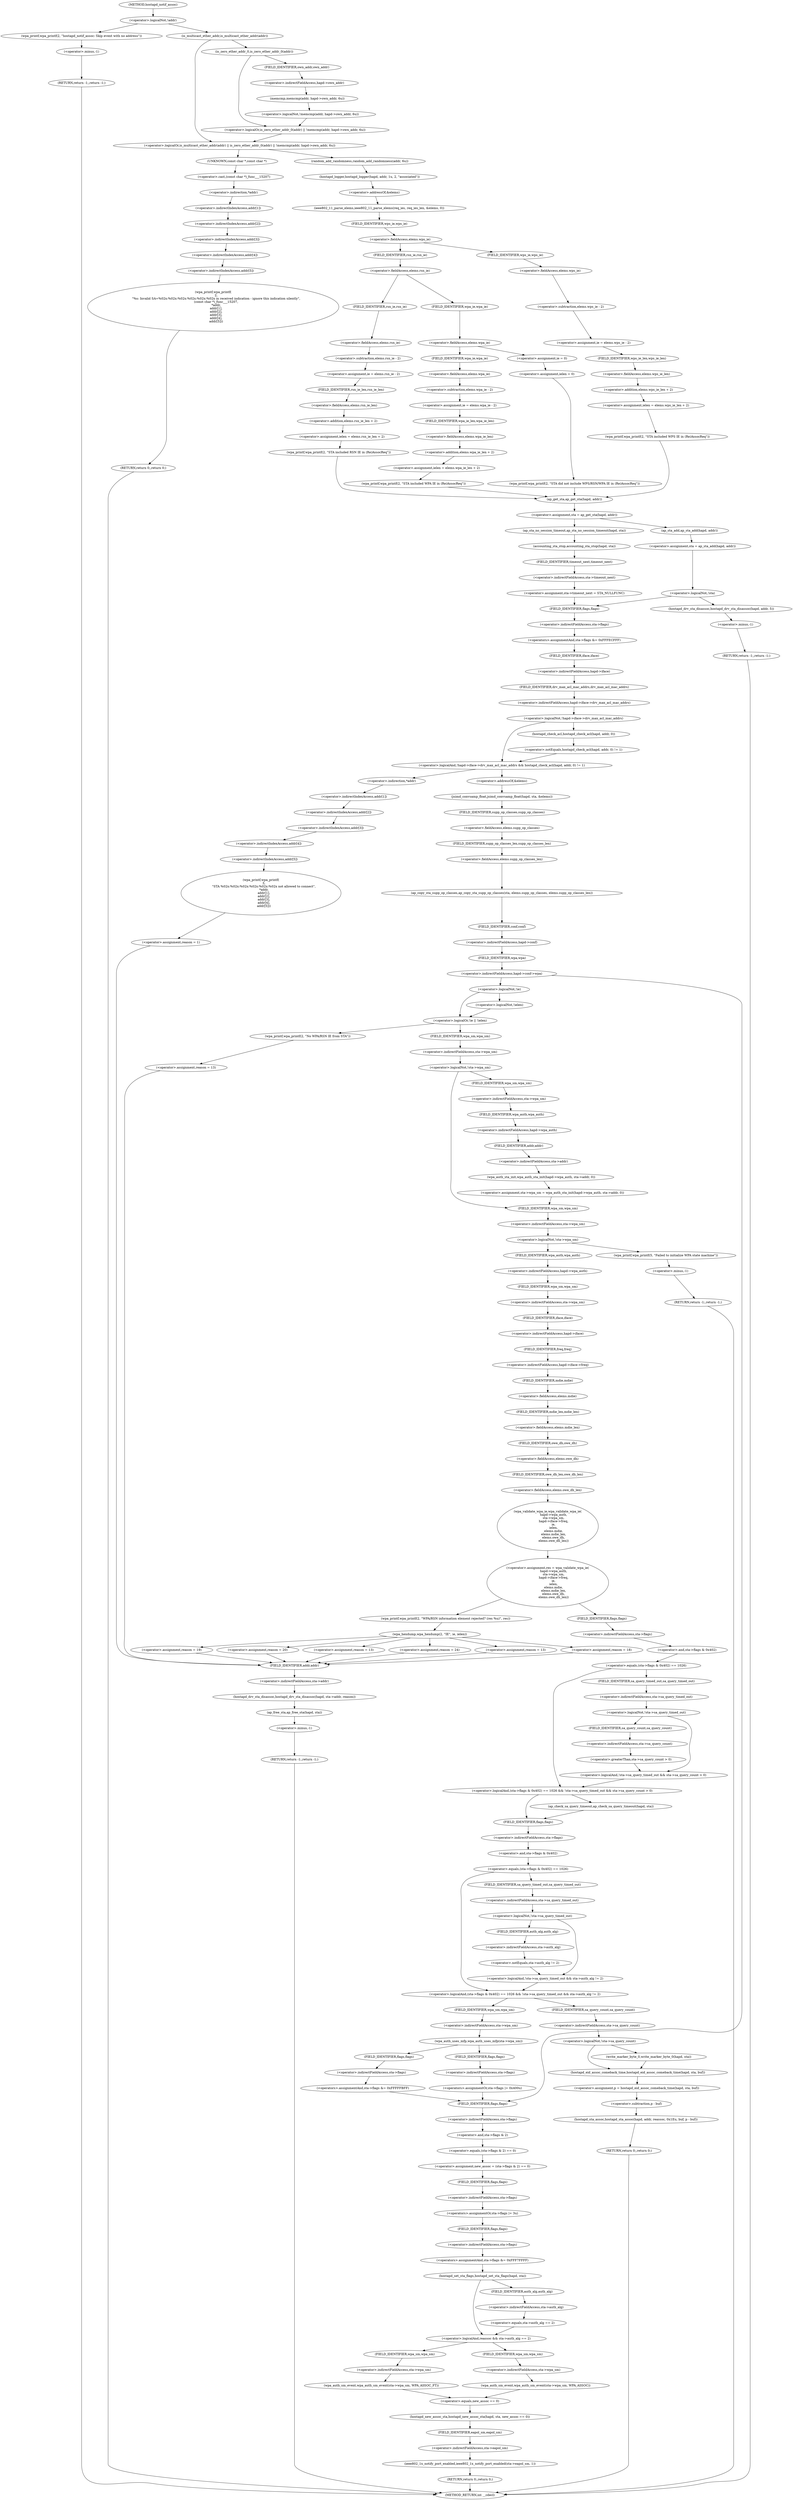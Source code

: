 digraph hostapd_notif_assoc {  
"1000127" [label = "(<operator>.logicalNot,!addr)" ]
"1000130" [label = "(wpa_printf,wpa_printf(2, \"hostapd_notif_assoc: Skip event with no address\"))" ]
"1000133" [label = "(RETURN,return -1;,return -1;)" ]
"1000134" [label = "(<operator>.minus,-1)" ]
"1000137" [label = "(<operator>.logicalOr,is_multicast_ether_addr(addr) || is_zero_ether_addr_0(addr) || !memcmp(addr, hapd->own_addr, 6u))" ]
"1000138" [label = "(is_multicast_ether_addr,is_multicast_ether_addr(addr))" ]
"1000140" [label = "(<operator>.logicalOr,is_zero_ether_addr_0(addr) || !memcmp(addr, hapd->own_addr, 6u))" ]
"1000141" [label = "(is_zero_ether_addr_0,is_zero_ether_addr_0(addr))" ]
"1000143" [label = "(<operator>.logicalNot,!memcmp(addr, hapd->own_addr, 6u))" ]
"1000144" [label = "(memcmp,memcmp(addr, hapd->own_addr, 6u))" ]
"1000146" [label = "(<operator>.indirectFieldAccess,hapd->own_addr)" ]
"1000148" [label = "(FIELD_IDENTIFIER,own_addr,own_addr)" ]
"1000151" [label = "(wpa_printf,wpa_printf(\n      2,\n      \"%s: Invalid SA=%02x:%02x:%02x:%02x:%02x:%02x in received indication - ignore this indication silently\",\n      (const char *)_func___15207,\n      *addr,\n      addr[1],\n      addr[2],\n      addr[3],\n      addr[4],\n      addr[5]))" ]
"1000154" [label = "(<operator>.cast,(const char *)_func___15207)" ]
"1000155" [label = "(UNKNOWN,const char *,const char *)" ]
"1000157" [label = "(<operator>.indirection,*addr)" ]
"1000159" [label = "(<operator>.indirectIndexAccess,addr[1])" ]
"1000162" [label = "(<operator>.indirectIndexAccess,addr[2])" ]
"1000165" [label = "(<operator>.indirectIndexAccess,addr[3])" ]
"1000168" [label = "(<operator>.indirectIndexAccess,addr[4])" ]
"1000171" [label = "(<operator>.indirectIndexAccess,addr[5])" ]
"1000174" [label = "(RETURN,return 0;,return 0;)" ]
"1000176" [label = "(random_add_randomness,random_add_randomness(addr, 6u))" ]
"1000179" [label = "(hostapd_logger,hostapd_logger(hapd, addr, 1u, 2, \"associated\"))" ]
"1000185" [label = "(ieee802_11_parse_elems,ieee802_11_parse_elems(req_ies, req_ies_len, &elems, 0))" ]
"1000188" [label = "(<operator>.addressOf,&elems)" ]
"1000192" [label = "(<operator>.fieldAccess,elems.wps_ie)" ]
"1000194" [label = "(FIELD_IDENTIFIER,wps_ie,wps_ie)" ]
"1000196" [label = "(<operator>.assignment,ie = elems.wps_ie - 2)" ]
"1000198" [label = "(<operator>.subtraction,elems.wps_ie - 2)" ]
"1000199" [label = "(<operator>.fieldAccess,elems.wps_ie)" ]
"1000201" [label = "(FIELD_IDENTIFIER,wps_ie,wps_ie)" ]
"1000203" [label = "(<operator>.assignment,ielen = elems.wps_ie_len + 2)" ]
"1000205" [label = "(<operator>.addition,elems.wps_ie_len + 2)" ]
"1000206" [label = "(<operator>.fieldAccess,elems.wps_ie_len)" ]
"1000208" [label = "(FIELD_IDENTIFIER,wps_ie_len,wps_ie_len)" ]
"1000210" [label = "(wpa_printf,wpa_printf(2, \"STA included WPS IE in (Re)AssocReq\"))" ]
"1000215" [label = "(<operator>.fieldAccess,elems.rsn_ie)" ]
"1000217" [label = "(FIELD_IDENTIFIER,rsn_ie,rsn_ie)" ]
"1000219" [label = "(<operator>.assignment,ie = elems.rsn_ie - 2)" ]
"1000221" [label = "(<operator>.subtraction,elems.rsn_ie - 2)" ]
"1000222" [label = "(<operator>.fieldAccess,elems.rsn_ie)" ]
"1000224" [label = "(FIELD_IDENTIFIER,rsn_ie,rsn_ie)" ]
"1000226" [label = "(<operator>.assignment,ielen = elems.rsn_ie_len + 2)" ]
"1000228" [label = "(<operator>.addition,elems.rsn_ie_len + 2)" ]
"1000229" [label = "(<operator>.fieldAccess,elems.rsn_ie_len)" ]
"1000231" [label = "(FIELD_IDENTIFIER,rsn_ie_len,rsn_ie_len)" ]
"1000233" [label = "(wpa_printf,wpa_printf(2, \"STA included RSN IE in (Re)AssocReq\"))" ]
"1000238" [label = "(<operator>.fieldAccess,elems.wpa_ie)" ]
"1000240" [label = "(FIELD_IDENTIFIER,wpa_ie,wpa_ie)" ]
"1000242" [label = "(<operator>.assignment,ie = elems.wpa_ie - 2)" ]
"1000244" [label = "(<operator>.subtraction,elems.wpa_ie - 2)" ]
"1000245" [label = "(<operator>.fieldAccess,elems.wpa_ie)" ]
"1000247" [label = "(FIELD_IDENTIFIER,wpa_ie,wpa_ie)" ]
"1000249" [label = "(<operator>.assignment,ielen = elems.wpa_ie_len + 2)" ]
"1000251" [label = "(<operator>.addition,elems.wpa_ie_len + 2)" ]
"1000252" [label = "(<operator>.fieldAccess,elems.wpa_ie_len)" ]
"1000254" [label = "(FIELD_IDENTIFIER,wpa_ie_len,wpa_ie_len)" ]
"1000256" [label = "(wpa_printf,wpa_printf(2, \"STA included WPA IE in (Re)AssocReq\"))" ]
"1000261" [label = "(<operator>.assignment,ie = 0)" ]
"1000264" [label = "(<operator>.assignment,ielen = 0)" ]
"1000267" [label = "(wpa_printf,wpa_printf(2, \"STA did not include WPS/RSN/WPA IE in (Re)AssocReq\"))" ]
"1000270" [label = "(<operator>.assignment,sta = ap_get_sta(hapd, addr))" ]
"1000272" [label = "(ap_get_sta,ap_get_sta(hapd, addr))" ]
"1000278" [label = "(ap_sta_no_session_timeout,ap_sta_no_session_timeout(hapd, sta))" ]
"1000281" [label = "(accounting_sta_stop,accounting_sta_stop(hapd, sta))" ]
"1000284" [label = "(<operator>.assignment,sta->timeout_next = STA_NULLFUNC)" ]
"1000285" [label = "(<operator>.indirectFieldAccess,sta->timeout_next)" ]
"1000287" [label = "(FIELD_IDENTIFIER,timeout_next,timeout_next)" ]
"1000291" [label = "(<operator>.assignment,sta = ap_sta_add(hapd, addr))" ]
"1000293" [label = "(ap_sta_add,ap_sta_add(hapd, addr))" ]
"1000297" [label = "(<operator>.logicalNot,!sta)" ]
"1000300" [label = "(hostapd_drv_sta_disassoc,hostapd_drv_sta_disassoc(hapd, addr, 5))" ]
"1000304" [label = "(RETURN,return -1;,return -1;)" ]
"1000305" [label = "(<operator>.minus,-1)" ]
"1000307" [label = "(<operators>.assignmentAnd,sta->flags &= 0xFFFECFFF)" ]
"1000308" [label = "(<operator>.indirectFieldAccess,sta->flags)" ]
"1000310" [label = "(FIELD_IDENTIFIER,flags,flags)" ]
"1000313" [label = "(<operator>.logicalAnd,!hapd->iface->drv_max_acl_mac_addrs && hostapd_check_acl(hapd, addr, 0) != 1)" ]
"1000314" [label = "(<operator>.logicalNot,!hapd->iface->drv_max_acl_mac_addrs)" ]
"1000315" [label = "(<operator>.indirectFieldAccess,hapd->iface->drv_max_acl_mac_addrs)" ]
"1000316" [label = "(<operator>.indirectFieldAccess,hapd->iface)" ]
"1000318" [label = "(FIELD_IDENTIFIER,iface,iface)" ]
"1000319" [label = "(FIELD_IDENTIFIER,drv_max_acl_mac_addrs,drv_max_acl_mac_addrs)" ]
"1000320" [label = "(<operator>.notEquals,hostapd_check_acl(hapd, addr, 0) != 1)" ]
"1000321" [label = "(hostapd_check_acl,hostapd_check_acl(hapd, addr, 0))" ]
"1000327" [label = "(wpa_printf,wpa_printf(\n      3,\n      \"STA %02x:%02x:%02x:%02x:%02x:%02x not allowed to connect\",\n      *addr,\n      addr[1],\n      addr[2],\n      addr[3],\n      addr[4],\n      addr[5]))" ]
"1000330" [label = "(<operator>.indirection,*addr)" ]
"1000332" [label = "(<operator>.indirectIndexAccess,addr[1])" ]
"1000335" [label = "(<operator>.indirectIndexAccess,addr[2])" ]
"1000338" [label = "(<operator>.indirectIndexAccess,addr[3])" ]
"1000341" [label = "(<operator>.indirectIndexAccess,addr[4])" ]
"1000344" [label = "(<operator>.indirectIndexAccess,addr[5])" ]
"1000347" [label = "(<operator>.assignment,reason = 1)" ]
"1000351" [label = "(hostapd_drv_sta_disassoc,hostapd_drv_sta_disassoc(hapd, sta->addr, reason))" ]
"1000353" [label = "(<operator>.indirectFieldAccess,sta->addr)" ]
"1000355" [label = "(FIELD_IDENTIFIER,addr,addr)" ]
"1000357" [label = "(ap_free_sta,ap_free_sta(hapd, sta))" ]
"1000360" [label = "(RETURN,return -1;,return -1;)" ]
"1000361" [label = "(<operator>.minus,-1)" ]
"1000363" [label = "(jsimd_convsamp_float,jsimd_convsamp_float(hapd, sta, &elems))" ]
"1000366" [label = "(<operator>.addressOf,&elems)" ]
"1000368" [label = "(ap_copy_sta_supp_op_classes,ap_copy_sta_supp_op_classes(sta, elems.supp_op_classes, elems.supp_op_classes_len))" ]
"1000370" [label = "(<operator>.fieldAccess,elems.supp_op_classes)" ]
"1000372" [label = "(FIELD_IDENTIFIER,supp_op_classes,supp_op_classes)" ]
"1000373" [label = "(<operator>.fieldAccess,elems.supp_op_classes_len)" ]
"1000375" [label = "(FIELD_IDENTIFIER,supp_op_classes_len,supp_op_classes_len)" ]
"1000377" [label = "(<operator>.indirectFieldAccess,hapd->conf->wpa)" ]
"1000378" [label = "(<operator>.indirectFieldAccess,hapd->conf)" ]
"1000380" [label = "(FIELD_IDENTIFIER,conf,conf)" ]
"1000381" [label = "(FIELD_IDENTIFIER,wpa,wpa)" ]
"1000384" [label = "(<operator>.logicalOr,!ie || !ielen)" ]
"1000385" [label = "(<operator>.logicalNot,!ie)" ]
"1000387" [label = "(<operator>.logicalNot,!ielen)" ]
"1000390" [label = "(wpa_printf,wpa_printf(2, \"No WPA/RSN IE from STA\"))" ]
"1000393" [label = "(<operator>.assignment,reason = 13)" ]
"1000398" [label = "(<operator>.logicalNot,!sta->wpa_sm)" ]
"1000399" [label = "(<operator>.indirectFieldAccess,sta->wpa_sm)" ]
"1000401" [label = "(FIELD_IDENTIFIER,wpa_sm,wpa_sm)" ]
"1000402" [label = "(<operator>.assignment,sta->wpa_sm = wpa_auth_sta_init(hapd->wpa_auth, sta->addr, 0))" ]
"1000403" [label = "(<operator>.indirectFieldAccess,sta->wpa_sm)" ]
"1000405" [label = "(FIELD_IDENTIFIER,wpa_sm,wpa_sm)" ]
"1000406" [label = "(wpa_auth_sta_init,wpa_auth_sta_init(hapd->wpa_auth, sta->addr, 0))" ]
"1000407" [label = "(<operator>.indirectFieldAccess,hapd->wpa_auth)" ]
"1000409" [label = "(FIELD_IDENTIFIER,wpa_auth,wpa_auth)" ]
"1000410" [label = "(<operator>.indirectFieldAccess,sta->addr)" ]
"1000412" [label = "(FIELD_IDENTIFIER,addr,addr)" ]
"1000415" [label = "(<operator>.logicalNot,!sta->wpa_sm)" ]
"1000416" [label = "(<operator>.indirectFieldAccess,sta->wpa_sm)" ]
"1000418" [label = "(FIELD_IDENTIFIER,wpa_sm,wpa_sm)" ]
"1000420" [label = "(wpa_printf,wpa_printf(5, \"Failed to initialize WPA state machine\"))" ]
"1000423" [label = "(RETURN,return -1;,return -1;)" ]
"1000424" [label = "(<operator>.minus,-1)" ]
"1000426" [label = "(<operator>.assignment,res = wpa_validate_wpa_ie(\n            hapd->wpa_auth,\n            sta->wpa_sm,\n            hapd->iface->freq,\n            ie,\n            ielen,\n            elems.mdie,\n            elems.mdie_len,\n            elems.owe_dh,\n            elems.owe_dh_len))" ]
"1000428" [label = "(wpa_validate_wpa_ie,wpa_validate_wpa_ie(\n            hapd->wpa_auth,\n            sta->wpa_sm,\n            hapd->iface->freq,\n            ie,\n            ielen,\n            elems.mdie,\n            elems.mdie_len,\n            elems.owe_dh,\n            elems.owe_dh_len))" ]
"1000429" [label = "(<operator>.indirectFieldAccess,hapd->wpa_auth)" ]
"1000431" [label = "(FIELD_IDENTIFIER,wpa_auth,wpa_auth)" ]
"1000432" [label = "(<operator>.indirectFieldAccess,sta->wpa_sm)" ]
"1000434" [label = "(FIELD_IDENTIFIER,wpa_sm,wpa_sm)" ]
"1000435" [label = "(<operator>.indirectFieldAccess,hapd->iface->freq)" ]
"1000436" [label = "(<operator>.indirectFieldAccess,hapd->iface)" ]
"1000438" [label = "(FIELD_IDENTIFIER,iface,iface)" ]
"1000439" [label = "(FIELD_IDENTIFIER,freq,freq)" ]
"1000442" [label = "(<operator>.fieldAccess,elems.mdie)" ]
"1000444" [label = "(FIELD_IDENTIFIER,mdie,mdie)" ]
"1000445" [label = "(<operator>.fieldAccess,elems.mdie_len)" ]
"1000447" [label = "(FIELD_IDENTIFIER,mdie_len,mdie_len)" ]
"1000448" [label = "(<operator>.fieldAccess,elems.owe_dh)" ]
"1000450" [label = "(FIELD_IDENTIFIER,owe_dh,owe_dh)" ]
"1000451" [label = "(<operator>.fieldAccess,elems.owe_dh_len)" ]
"1000453" [label = "(FIELD_IDENTIFIER,owe_dh_len,owe_dh_len)" ]
"1000457" [label = "(wpa_printf,wpa_printf(2, \"WPA/RSN information element rejected? (res %u)\", res))" ]
"1000461" [label = "(wpa_hexdump,wpa_hexdump(2, \"IE\", ie, ielen))" ]
"1000470" [label = "(<operator>.assignment,reason = 18)" ]
"1000475" [label = "(<operator>.assignment,reason = 19)" ]
"1000480" [label = "(<operator>.assignment,reason = 20)" ]
"1000485" [label = "(<operator>.assignment,reason = 13)" ]
"1000490" [label = "(<operator>.assignment,reason = 24)" ]
"1000495" [label = "(<operator>.assignment,reason = 13)" ]
"1000501" [label = "(<operator>.logicalAnd,(sta->flags & 0x402) == 1026 && !sta->sa_query_timed_out && sta->sa_query_count > 0)" ]
"1000502" [label = "(<operator>.equals,(sta->flags & 0x402) == 1026)" ]
"1000503" [label = "(<operator>.and,sta->flags & 0x402)" ]
"1000504" [label = "(<operator>.indirectFieldAccess,sta->flags)" ]
"1000506" [label = "(FIELD_IDENTIFIER,flags,flags)" ]
"1000509" [label = "(<operator>.logicalAnd,!sta->sa_query_timed_out && sta->sa_query_count > 0)" ]
"1000510" [label = "(<operator>.logicalNot,!sta->sa_query_timed_out)" ]
"1000511" [label = "(<operator>.indirectFieldAccess,sta->sa_query_timed_out)" ]
"1000513" [label = "(FIELD_IDENTIFIER,sa_query_timed_out,sa_query_timed_out)" ]
"1000514" [label = "(<operator>.greaterThan,sta->sa_query_count > 0)" ]
"1000515" [label = "(<operator>.indirectFieldAccess,sta->sa_query_count)" ]
"1000517" [label = "(FIELD_IDENTIFIER,sa_query_count,sa_query_count)" ]
"1000519" [label = "(ap_check_sa_query_timeout,ap_check_sa_query_timeout(hapd, sta))" ]
"1000523" [label = "(<operator>.logicalAnd,(sta->flags & 0x402) == 1026 && !sta->sa_query_timed_out && sta->auth_alg != 2)" ]
"1000524" [label = "(<operator>.equals,(sta->flags & 0x402) == 1026)" ]
"1000525" [label = "(<operator>.and,sta->flags & 0x402)" ]
"1000526" [label = "(<operator>.indirectFieldAccess,sta->flags)" ]
"1000528" [label = "(FIELD_IDENTIFIER,flags,flags)" ]
"1000531" [label = "(<operator>.logicalAnd,!sta->sa_query_timed_out && sta->auth_alg != 2)" ]
"1000532" [label = "(<operator>.logicalNot,!sta->sa_query_timed_out)" ]
"1000533" [label = "(<operator>.indirectFieldAccess,sta->sa_query_timed_out)" ]
"1000535" [label = "(FIELD_IDENTIFIER,sa_query_timed_out,sa_query_timed_out)" ]
"1000536" [label = "(<operator>.notEquals,sta->auth_alg != 2)" ]
"1000537" [label = "(<operator>.indirectFieldAccess,sta->auth_alg)" ]
"1000539" [label = "(FIELD_IDENTIFIER,auth_alg,auth_alg)" ]
"1000543" [label = "(<operator>.logicalNot,!sta->sa_query_count)" ]
"1000544" [label = "(<operator>.indirectFieldAccess,sta->sa_query_count)" ]
"1000546" [label = "(FIELD_IDENTIFIER,sa_query_count,sa_query_count)" ]
"1000547" [label = "(write_marker_byte_0,write_marker_byte_0(hapd, sta))" ]
"1000550" [label = "(<operator>.assignment,p = hostapd_eid_assoc_comeback_time(hapd, sta, buf))" ]
"1000552" [label = "(hostapd_eid_assoc_comeback_time,hostapd_eid_assoc_comeback_time(hapd, sta, buf))" ]
"1000556" [label = "(hostapd_sta_assoc,hostapd_sta_assoc(hapd, addr, reassoc, 0x1Eu, buf, p - buf))" ]
"1000562" [label = "(<operator>.subtraction,p - buf)" ]
"1000565" [label = "(RETURN,return 0;,return 0;)" ]
"1000568" [label = "(wpa_auth_uses_mfp,wpa_auth_uses_mfp(sta->wpa_sm))" ]
"1000569" [label = "(<operator>.indirectFieldAccess,sta->wpa_sm)" ]
"1000571" [label = "(FIELD_IDENTIFIER,wpa_sm,wpa_sm)" ]
"1000572" [label = "(<operators>.assignmentOr,sta->flags |= 0x400u)" ]
"1000573" [label = "(<operator>.indirectFieldAccess,sta->flags)" ]
"1000575" [label = "(FIELD_IDENTIFIER,flags,flags)" ]
"1000578" [label = "(<operators>.assignmentAnd,sta->flags &= 0xFFFFFBFF)" ]
"1000579" [label = "(<operator>.indirectFieldAccess,sta->flags)" ]
"1000581" [label = "(FIELD_IDENTIFIER,flags,flags)" ]
"1000583" [label = "(<operator>.assignment,new_assoc = (sta->flags & 2) == 0)" ]
"1000585" [label = "(<operator>.equals,(sta->flags & 2) == 0)" ]
"1000586" [label = "(<operator>.and,sta->flags & 2)" ]
"1000587" [label = "(<operator>.indirectFieldAccess,sta->flags)" ]
"1000589" [label = "(FIELD_IDENTIFIER,flags,flags)" ]
"1000592" [label = "(<operators>.assignmentOr,sta->flags |= 3u)" ]
"1000593" [label = "(<operator>.indirectFieldAccess,sta->flags)" ]
"1000595" [label = "(FIELD_IDENTIFIER,flags,flags)" ]
"1000597" [label = "(<operators>.assignmentAnd,sta->flags &= 0xFFF7FFFF)" ]
"1000598" [label = "(<operator>.indirectFieldAccess,sta->flags)" ]
"1000600" [label = "(FIELD_IDENTIFIER,flags,flags)" ]
"1000602" [label = "(hostapd_set_sta_flags,hostapd_set_sta_flags(hapd, sta))" ]
"1000606" [label = "(<operator>.logicalAnd,reassoc && sta->auth_alg == 2)" ]
"1000608" [label = "(<operator>.equals,sta->auth_alg == 2)" ]
"1000609" [label = "(<operator>.indirectFieldAccess,sta->auth_alg)" ]
"1000611" [label = "(FIELD_IDENTIFIER,auth_alg,auth_alg)" ]
"1000613" [label = "(wpa_auth_sm_event,wpa_auth_sm_event(sta->wpa_sm, WPA_ASSOC_FT))" ]
"1000614" [label = "(<operator>.indirectFieldAccess,sta->wpa_sm)" ]
"1000616" [label = "(FIELD_IDENTIFIER,wpa_sm,wpa_sm)" ]
"1000619" [label = "(wpa_auth_sm_event,wpa_auth_sm_event(sta->wpa_sm, WPA_ASSOC))" ]
"1000620" [label = "(<operator>.indirectFieldAccess,sta->wpa_sm)" ]
"1000622" [label = "(FIELD_IDENTIFIER,wpa_sm,wpa_sm)" ]
"1000624" [label = "(hostapd_new_assoc_sta,hostapd_new_assoc_sta(hapd, sta, new_assoc == 0))" ]
"1000627" [label = "(<operator>.equals,new_assoc == 0)" ]
"1000630" [label = "(ieee802_1x_notify_port_enabled,ieee802_1x_notify_port_enabled(sta->eapol_sm, 1))" ]
"1000631" [label = "(<operator>.indirectFieldAccess,sta->eapol_sm)" ]
"1000633" [label = "(FIELD_IDENTIFIER,eapol_sm,eapol_sm)" ]
"1000635" [label = "(RETURN,return 0;,return 0;)" ]
"1000110" [label = "(METHOD,hostapd_notif_assoc)" ]
"1000637" [label = "(METHOD_RETURN,int __cdecl)" ]
  "1000127" -> "1000130" 
  "1000127" -> "1000138" 
  "1000130" -> "1000134" 
  "1000133" -> "1000637" 
  "1000134" -> "1000133" 
  "1000137" -> "1000155" 
  "1000137" -> "1000176" 
  "1000138" -> "1000137" 
  "1000138" -> "1000141" 
  "1000140" -> "1000137" 
  "1000141" -> "1000140" 
  "1000141" -> "1000148" 
  "1000143" -> "1000140" 
  "1000144" -> "1000143" 
  "1000146" -> "1000144" 
  "1000148" -> "1000146" 
  "1000151" -> "1000174" 
  "1000154" -> "1000157" 
  "1000155" -> "1000154" 
  "1000157" -> "1000159" 
  "1000159" -> "1000162" 
  "1000162" -> "1000165" 
  "1000165" -> "1000168" 
  "1000168" -> "1000171" 
  "1000171" -> "1000151" 
  "1000174" -> "1000637" 
  "1000176" -> "1000179" 
  "1000179" -> "1000188" 
  "1000185" -> "1000194" 
  "1000188" -> "1000185" 
  "1000192" -> "1000201" 
  "1000192" -> "1000217" 
  "1000194" -> "1000192" 
  "1000196" -> "1000208" 
  "1000198" -> "1000196" 
  "1000199" -> "1000198" 
  "1000201" -> "1000199" 
  "1000203" -> "1000210" 
  "1000205" -> "1000203" 
  "1000206" -> "1000205" 
  "1000208" -> "1000206" 
  "1000210" -> "1000272" 
  "1000215" -> "1000224" 
  "1000215" -> "1000240" 
  "1000217" -> "1000215" 
  "1000219" -> "1000231" 
  "1000221" -> "1000219" 
  "1000222" -> "1000221" 
  "1000224" -> "1000222" 
  "1000226" -> "1000233" 
  "1000228" -> "1000226" 
  "1000229" -> "1000228" 
  "1000231" -> "1000229" 
  "1000233" -> "1000272" 
  "1000238" -> "1000247" 
  "1000238" -> "1000261" 
  "1000240" -> "1000238" 
  "1000242" -> "1000254" 
  "1000244" -> "1000242" 
  "1000245" -> "1000244" 
  "1000247" -> "1000245" 
  "1000249" -> "1000256" 
  "1000251" -> "1000249" 
  "1000252" -> "1000251" 
  "1000254" -> "1000252" 
  "1000256" -> "1000272" 
  "1000261" -> "1000264" 
  "1000264" -> "1000267" 
  "1000267" -> "1000272" 
  "1000270" -> "1000278" 
  "1000270" -> "1000293" 
  "1000272" -> "1000270" 
  "1000278" -> "1000281" 
  "1000281" -> "1000287" 
  "1000284" -> "1000310" 
  "1000285" -> "1000284" 
  "1000287" -> "1000285" 
  "1000291" -> "1000297" 
  "1000293" -> "1000291" 
  "1000297" -> "1000300" 
  "1000297" -> "1000310" 
  "1000300" -> "1000305" 
  "1000304" -> "1000637" 
  "1000305" -> "1000304" 
  "1000307" -> "1000318" 
  "1000308" -> "1000307" 
  "1000310" -> "1000308" 
  "1000313" -> "1000330" 
  "1000313" -> "1000366" 
  "1000314" -> "1000313" 
  "1000314" -> "1000321" 
  "1000315" -> "1000314" 
  "1000316" -> "1000319" 
  "1000318" -> "1000316" 
  "1000319" -> "1000315" 
  "1000320" -> "1000313" 
  "1000321" -> "1000320" 
  "1000327" -> "1000347" 
  "1000330" -> "1000332" 
  "1000332" -> "1000335" 
  "1000335" -> "1000338" 
  "1000338" -> "1000341" 
  "1000341" -> "1000344" 
  "1000344" -> "1000327" 
  "1000347" -> "1000355" 
  "1000351" -> "1000357" 
  "1000353" -> "1000351" 
  "1000355" -> "1000353" 
  "1000357" -> "1000361" 
  "1000360" -> "1000637" 
  "1000361" -> "1000360" 
  "1000363" -> "1000372" 
  "1000366" -> "1000363" 
  "1000368" -> "1000380" 
  "1000370" -> "1000375" 
  "1000372" -> "1000370" 
  "1000373" -> "1000368" 
  "1000375" -> "1000373" 
  "1000377" -> "1000385" 
  "1000377" -> "1000589" 
  "1000378" -> "1000381" 
  "1000380" -> "1000378" 
  "1000381" -> "1000377" 
  "1000384" -> "1000390" 
  "1000384" -> "1000401" 
  "1000385" -> "1000384" 
  "1000385" -> "1000387" 
  "1000387" -> "1000384" 
  "1000390" -> "1000393" 
  "1000393" -> "1000355" 
  "1000398" -> "1000405" 
  "1000398" -> "1000418" 
  "1000399" -> "1000398" 
  "1000401" -> "1000399" 
  "1000402" -> "1000418" 
  "1000403" -> "1000409" 
  "1000405" -> "1000403" 
  "1000406" -> "1000402" 
  "1000407" -> "1000412" 
  "1000409" -> "1000407" 
  "1000410" -> "1000406" 
  "1000412" -> "1000410" 
  "1000415" -> "1000420" 
  "1000415" -> "1000431" 
  "1000416" -> "1000415" 
  "1000418" -> "1000416" 
  "1000420" -> "1000424" 
  "1000423" -> "1000637" 
  "1000424" -> "1000423" 
  "1000426" -> "1000457" 
  "1000426" -> "1000506" 
  "1000428" -> "1000426" 
  "1000429" -> "1000434" 
  "1000431" -> "1000429" 
  "1000432" -> "1000438" 
  "1000434" -> "1000432" 
  "1000435" -> "1000444" 
  "1000436" -> "1000439" 
  "1000438" -> "1000436" 
  "1000439" -> "1000435" 
  "1000442" -> "1000447" 
  "1000444" -> "1000442" 
  "1000445" -> "1000450" 
  "1000447" -> "1000445" 
  "1000448" -> "1000453" 
  "1000450" -> "1000448" 
  "1000451" -> "1000428" 
  "1000453" -> "1000451" 
  "1000457" -> "1000461" 
  "1000461" -> "1000470" 
  "1000461" -> "1000475" 
  "1000461" -> "1000480" 
  "1000461" -> "1000485" 
  "1000461" -> "1000490" 
  "1000461" -> "1000495" 
  "1000470" -> "1000355" 
  "1000475" -> "1000355" 
  "1000480" -> "1000355" 
  "1000485" -> "1000355" 
  "1000490" -> "1000355" 
  "1000495" -> "1000355" 
  "1000501" -> "1000519" 
  "1000501" -> "1000528" 
  "1000502" -> "1000501" 
  "1000502" -> "1000513" 
  "1000503" -> "1000502" 
  "1000504" -> "1000503" 
  "1000506" -> "1000504" 
  "1000509" -> "1000501" 
  "1000510" -> "1000509" 
  "1000510" -> "1000517" 
  "1000511" -> "1000510" 
  "1000513" -> "1000511" 
  "1000514" -> "1000509" 
  "1000515" -> "1000514" 
  "1000517" -> "1000515" 
  "1000519" -> "1000528" 
  "1000523" -> "1000546" 
  "1000523" -> "1000571" 
  "1000524" -> "1000523" 
  "1000524" -> "1000535" 
  "1000525" -> "1000524" 
  "1000526" -> "1000525" 
  "1000528" -> "1000526" 
  "1000531" -> "1000523" 
  "1000532" -> "1000531" 
  "1000532" -> "1000539" 
  "1000533" -> "1000532" 
  "1000535" -> "1000533" 
  "1000536" -> "1000531" 
  "1000537" -> "1000536" 
  "1000539" -> "1000537" 
  "1000543" -> "1000547" 
  "1000543" -> "1000552" 
  "1000544" -> "1000543" 
  "1000546" -> "1000544" 
  "1000547" -> "1000552" 
  "1000550" -> "1000562" 
  "1000552" -> "1000550" 
  "1000556" -> "1000565" 
  "1000562" -> "1000556" 
  "1000565" -> "1000637" 
  "1000568" -> "1000575" 
  "1000568" -> "1000581" 
  "1000569" -> "1000568" 
  "1000571" -> "1000569" 
  "1000572" -> "1000589" 
  "1000573" -> "1000572" 
  "1000575" -> "1000573" 
  "1000578" -> "1000589" 
  "1000579" -> "1000578" 
  "1000581" -> "1000579" 
  "1000583" -> "1000595" 
  "1000585" -> "1000583" 
  "1000586" -> "1000585" 
  "1000587" -> "1000586" 
  "1000589" -> "1000587" 
  "1000592" -> "1000600" 
  "1000593" -> "1000592" 
  "1000595" -> "1000593" 
  "1000597" -> "1000602" 
  "1000598" -> "1000597" 
  "1000600" -> "1000598" 
  "1000602" -> "1000606" 
  "1000602" -> "1000611" 
  "1000606" -> "1000616" 
  "1000606" -> "1000622" 
  "1000608" -> "1000606" 
  "1000609" -> "1000608" 
  "1000611" -> "1000609" 
  "1000613" -> "1000627" 
  "1000614" -> "1000613" 
  "1000616" -> "1000614" 
  "1000619" -> "1000627" 
  "1000620" -> "1000619" 
  "1000622" -> "1000620" 
  "1000624" -> "1000633" 
  "1000627" -> "1000624" 
  "1000630" -> "1000635" 
  "1000631" -> "1000630" 
  "1000633" -> "1000631" 
  "1000635" -> "1000637" 
  "1000110" -> "1000127" 
}

